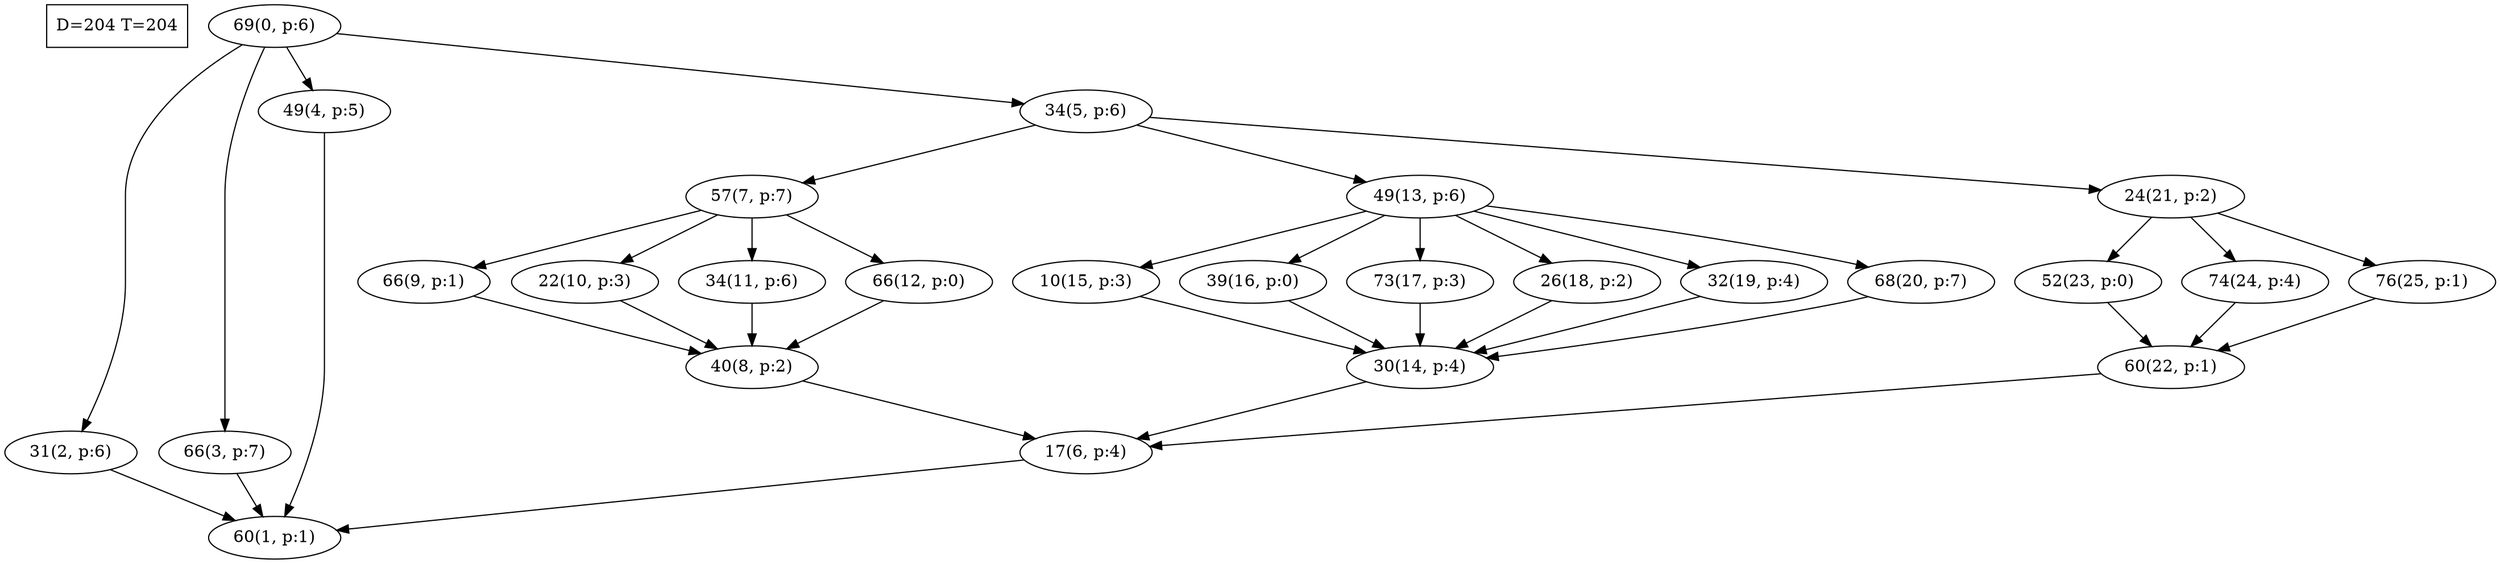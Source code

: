 digraph Task {
i [shape=box, label="D=204 T=204"]; 
0 [label="69(0, p:6)"];
1 [label="60(1, p:1)"];
2 [label="31(2, p:6)"];
3 [label="66(3, p:7)"];
4 [label="49(4, p:5)"];
5 [label="34(5, p:6)"];
6 [label="17(6, p:4)"];
7 [label="57(7, p:7)"];
8 [label="40(8, p:2)"];
9 [label="66(9, p:1)"];
10 [label="22(10, p:3)"];
11 [label="34(11, p:6)"];
12 [label="66(12, p:0)"];
13 [label="49(13, p:6)"];
14 [label="30(14, p:4)"];
15 [label="10(15, p:3)"];
16 [label="39(16, p:0)"];
17 [label="73(17, p:3)"];
18 [label="26(18, p:2)"];
19 [label="32(19, p:4)"];
20 [label="68(20, p:7)"];
21 [label="24(21, p:2)"];
22 [label="60(22, p:1)"];
23 [label="52(23, p:0)"];
24 [label="74(24, p:4)"];
25 [label="76(25, p:1)"];
0 -> 2;
0 -> 3;
0 -> 4;
0 -> 5;
2 -> 1;
3 -> 1;
4 -> 1;
5 -> 7;
5 -> 13;
5 -> 21;
6 -> 1;
7 -> 9;
7 -> 10;
7 -> 11;
7 -> 12;
8 -> 6;
9 -> 8;
10 -> 8;
11 -> 8;
12 -> 8;
13 -> 15;
13 -> 16;
13 -> 17;
13 -> 18;
13 -> 19;
13 -> 20;
14 -> 6;
15 -> 14;
16 -> 14;
17 -> 14;
18 -> 14;
19 -> 14;
20 -> 14;
21 -> 23;
21 -> 24;
21 -> 25;
22 -> 6;
23 -> 22;
24 -> 22;
25 -> 22;
}